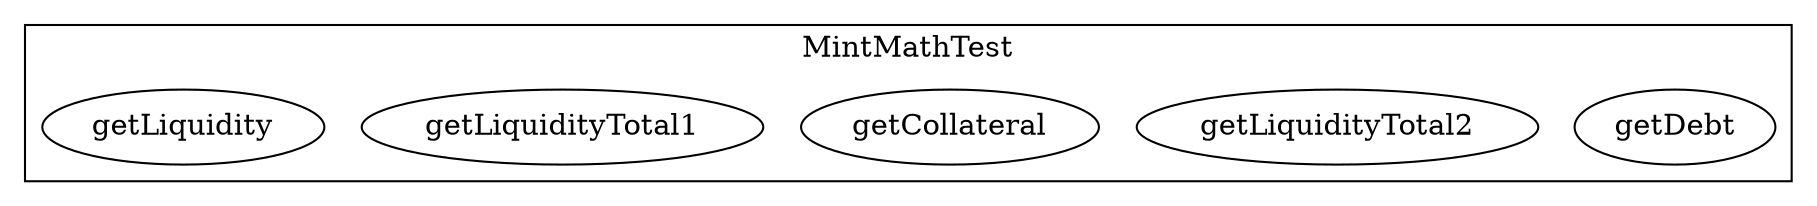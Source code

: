 strict digraph {
subgraph cluster_6815_MintMathTest {
label = "MintMathTest"
"6815_getDebt" [label="getDebt"]
"6815_getLiquidityTotal2" [label="getLiquidityTotal2"]
"6815_getCollateral" [label="getCollateral"]
"6815_getLiquidityTotal1" [label="getLiquidityTotal1"]
"6815_getLiquidity" [label="getLiquidity"]
}subgraph cluster_solidity {
label = "[Solidity]"
}
}